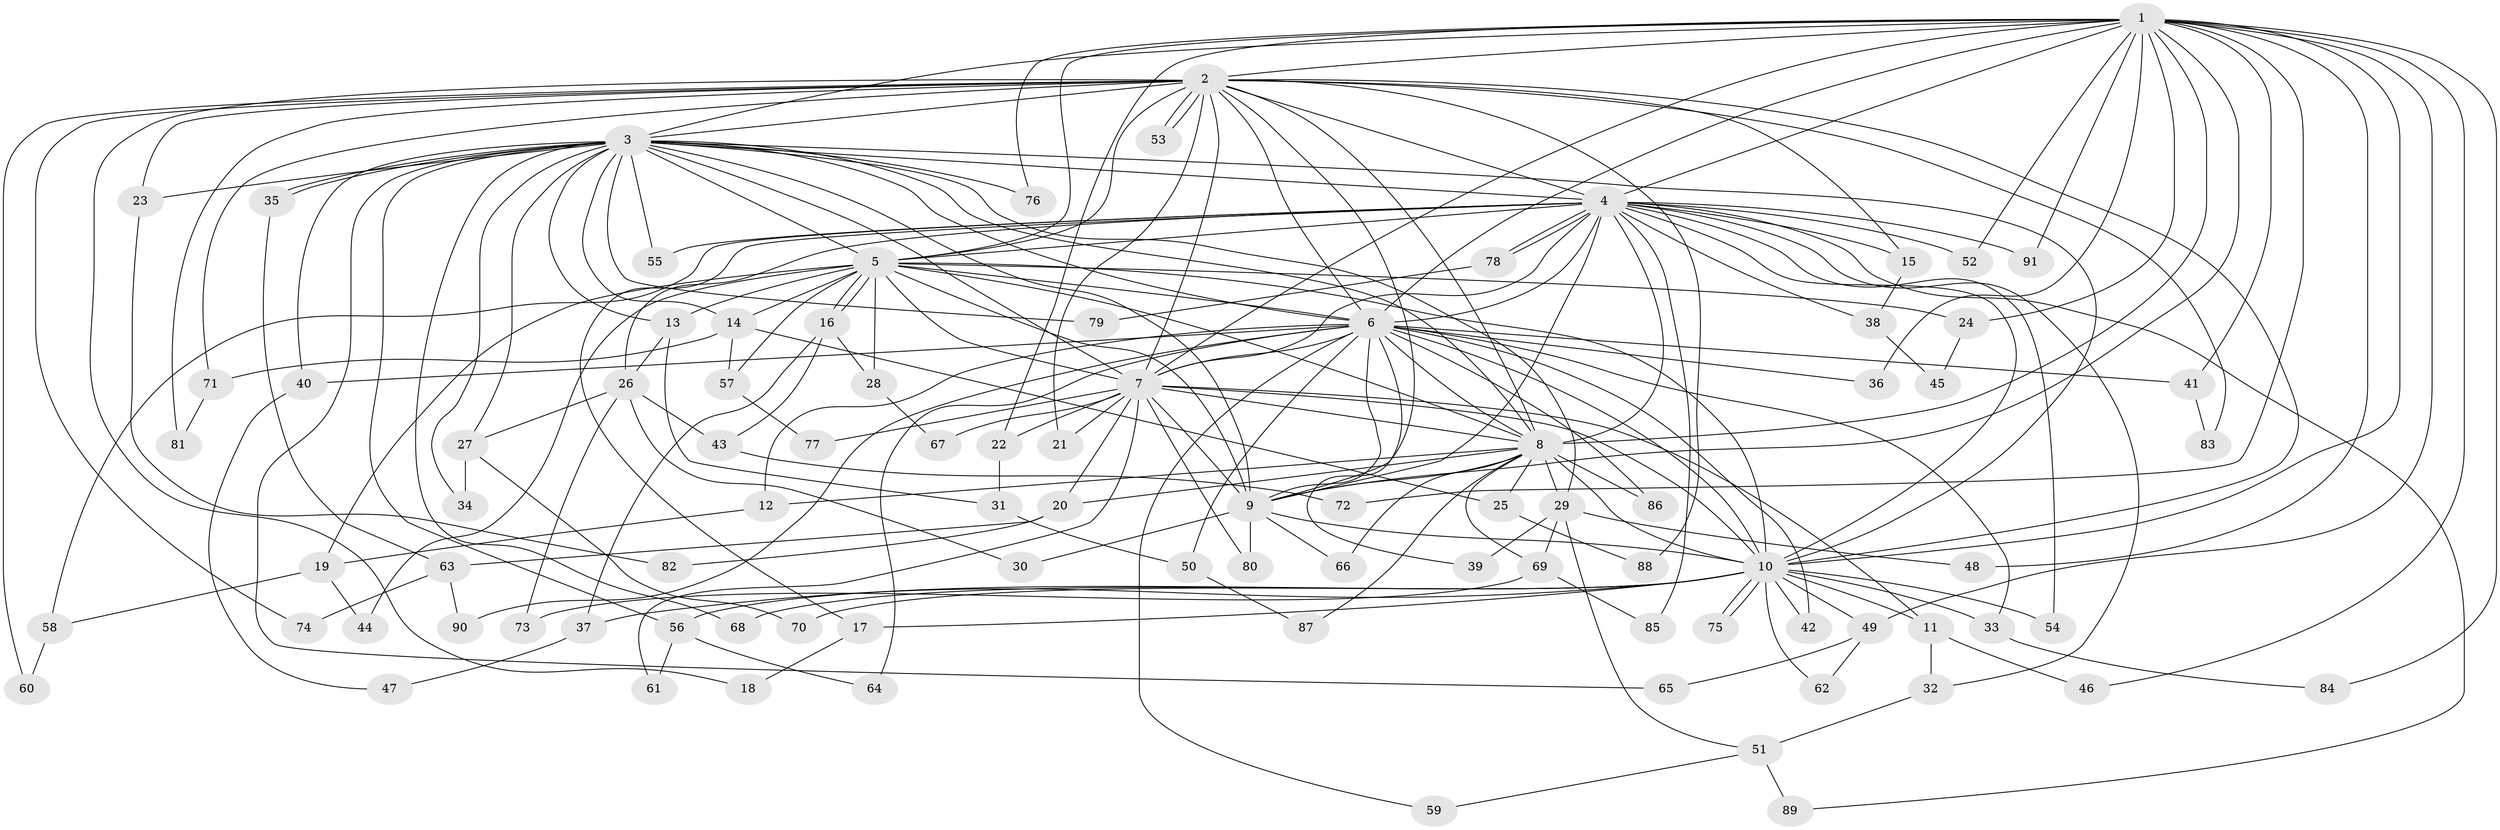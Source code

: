 // Generated by graph-tools (version 1.1) at 2025/35/03/09/25 02:35:09]
// undirected, 91 vertices, 207 edges
graph export_dot {
graph [start="1"]
  node [color=gray90,style=filled];
  1;
  2;
  3;
  4;
  5;
  6;
  7;
  8;
  9;
  10;
  11;
  12;
  13;
  14;
  15;
  16;
  17;
  18;
  19;
  20;
  21;
  22;
  23;
  24;
  25;
  26;
  27;
  28;
  29;
  30;
  31;
  32;
  33;
  34;
  35;
  36;
  37;
  38;
  39;
  40;
  41;
  42;
  43;
  44;
  45;
  46;
  47;
  48;
  49;
  50;
  51;
  52;
  53;
  54;
  55;
  56;
  57;
  58;
  59;
  60;
  61;
  62;
  63;
  64;
  65;
  66;
  67;
  68;
  69;
  70;
  71;
  72;
  73;
  74;
  75;
  76;
  77;
  78;
  79;
  80;
  81;
  82;
  83;
  84;
  85;
  86;
  87;
  88;
  89;
  90;
  91;
  1 -- 2;
  1 -- 3;
  1 -- 4;
  1 -- 5;
  1 -- 6;
  1 -- 7;
  1 -- 8;
  1 -- 9;
  1 -- 10;
  1 -- 22;
  1 -- 24;
  1 -- 36;
  1 -- 41;
  1 -- 46;
  1 -- 48;
  1 -- 49;
  1 -- 52;
  1 -- 72;
  1 -- 76;
  1 -- 84;
  1 -- 91;
  2 -- 3;
  2 -- 4;
  2 -- 5;
  2 -- 6;
  2 -- 7;
  2 -- 8;
  2 -- 9;
  2 -- 10;
  2 -- 15;
  2 -- 18;
  2 -- 21;
  2 -- 23;
  2 -- 53;
  2 -- 53;
  2 -- 60;
  2 -- 71;
  2 -- 74;
  2 -- 81;
  2 -- 83;
  2 -- 88;
  3 -- 4;
  3 -- 5;
  3 -- 6;
  3 -- 7;
  3 -- 8;
  3 -- 9;
  3 -- 10;
  3 -- 13;
  3 -- 14;
  3 -- 23;
  3 -- 27;
  3 -- 29;
  3 -- 34;
  3 -- 35;
  3 -- 35;
  3 -- 40;
  3 -- 55;
  3 -- 56;
  3 -- 65;
  3 -- 68;
  3 -- 76;
  3 -- 79;
  4 -- 5;
  4 -- 6;
  4 -- 7;
  4 -- 8;
  4 -- 9;
  4 -- 10;
  4 -- 15;
  4 -- 17;
  4 -- 26;
  4 -- 32;
  4 -- 38;
  4 -- 52;
  4 -- 54;
  4 -- 55;
  4 -- 58;
  4 -- 78;
  4 -- 78;
  4 -- 85;
  4 -- 89;
  4 -- 91;
  5 -- 6;
  5 -- 7;
  5 -- 8;
  5 -- 9;
  5 -- 10;
  5 -- 13;
  5 -- 14;
  5 -- 16;
  5 -- 16;
  5 -- 19;
  5 -- 24;
  5 -- 28;
  5 -- 44;
  5 -- 57;
  6 -- 7;
  6 -- 8;
  6 -- 9;
  6 -- 10;
  6 -- 12;
  6 -- 33;
  6 -- 36;
  6 -- 39;
  6 -- 40;
  6 -- 41;
  6 -- 42;
  6 -- 50;
  6 -- 59;
  6 -- 64;
  6 -- 86;
  6 -- 90;
  7 -- 8;
  7 -- 9;
  7 -- 10;
  7 -- 11;
  7 -- 20;
  7 -- 21;
  7 -- 22;
  7 -- 61;
  7 -- 67;
  7 -- 77;
  7 -- 80;
  8 -- 9;
  8 -- 10;
  8 -- 12;
  8 -- 20;
  8 -- 25;
  8 -- 29;
  8 -- 66;
  8 -- 69;
  8 -- 86;
  8 -- 87;
  9 -- 10;
  9 -- 30;
  9 -- 66;
  9 -- 80;
  10 -- 11;
  10 -- 17;
  10 -- 33;
  10 -- 37;
  10 -- 42;
  10 -- 49;
  10 -- 54;
  10 -- 56;
  10 -- 62;
  10 -- 68;
  10 -- 70;
  10 -- 75;
  10 -- 75;
  11 -- 32;
  11 -- 46;
  12 -- 19;
  13 -- 26;
  13 -- 31;
  14 -- 25;
  14 -- 57;
  14 -- 71;
  15 -- 38;
  16 -- 28;
  16 -- 37;
  16 -- 43;
  17 -- 18;
  19 -- 44;
  19 -- 58;
  20 -- 63;
  20 -- 82;
  22 -- 31;
  23 -- 82;
  24 -- 45;
  25 -- 88;
  26 -- 27;
  26 -- 30;
  26 -- 43;
  26 -- 73;
  27 -- 34;
  27 -- 70;
  28 -- 67;
  29 -- 39;
  29 -- 48;
  29 -- 51;
  29 -- 69;
  31 -- 50;
  32 -- 51;
  33 -- 84;
  35 -- 63;
  37 -- 47;
  38 -- 45;
  40 -- 47;
  41 -- 83;
  43 -- 72;
  49 -- 62;
  49 -- 65;
  50 -- 87;
  51 -- 59;
  51 -- 89;
  56 -- 61;
  56 -- 64;
  57 -- 77;
  58 -- 60;
  63 -- 74;
  63 -- 90;
  69 -- 73;
  69 -- 85;
  71 -- 81;
  78 -- 79;
}

